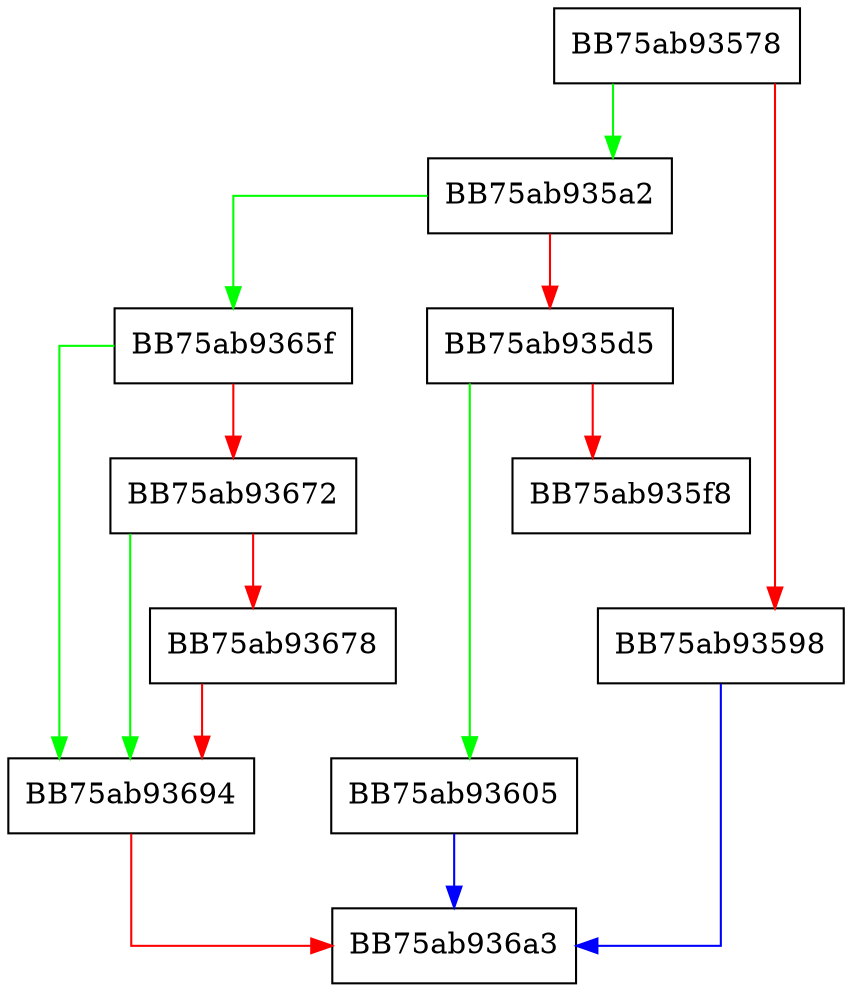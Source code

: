 digraph Reinsert {
  node [shape="box"];
  graph [splines=ortho];
  BB75ab93578 -> BB75ab935a2 [color="green"];
  BB75ab93578 -> BB75ab93598 [color="red"];
  BB75ab93598 -> BB75ab936a3 [color="blue"];
  BB75ab935a2 -> BB75ab9365f [color="green"];
  BB75ab935a2 -> BB75ab935d5 [color="red"];
  BB75ab935d5 -> BB75ab93605 [color="green"];
  BB75ab935d5 -> BB75ab935f8 [color="red"];
  BB75ab93605 -> BB75ab936a3 [color="blue"];
  BB75ab9365f -> BB75ab93694 [color="green"];
  BB75ab9365f -> BB75ab93672 [color="red"];
  BB75ab93672 -> BB75ab93694 [color="green"];
  BB75ab93672 -> BB75ab93678 [color="red"];
  BB75ab93678 -> BB75ab93694 [color="red"];
  BB75ab93694 -> BB75ab936a3 [color="red"];
}